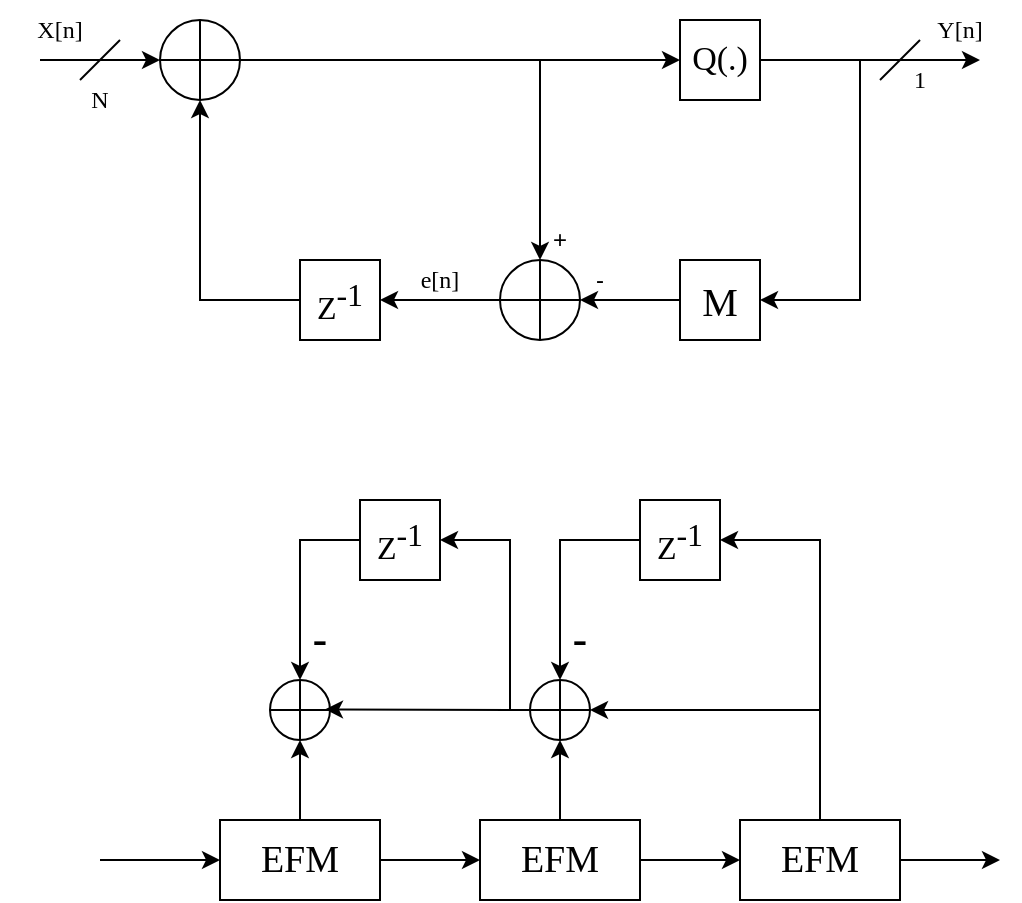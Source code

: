 <mxfile version="24.8.3">
  <diagram name="Page-1" id="TCvKn2FlbOjcWEEe7T0I">
    <mxGraphModel dx="453" dy="246" grid="1" gridSize="10" guides="1" tooltips="1" connect="1" arrows="1" fold="1" page="1" pageScale="1" pageWidth="850" pageHeight="1100" math="0" shadow="0">
      <root>
        <mxCell id="0" />
        <mxCell id="1" parent="0" />
        <mxCell id="_PkQy3ITGYc31uTXGcxD-1" value="Z&lt;sup style=&quot;font-size: 16px;&quot;&gt;-1&lt;/sup&gt;" style="whiteSpace=wrap;html=1;aspect=fixed;fontFamily=palatino;fontSize=16;" parent="1" vertex="1">
          <mxGeometry x="320" y="440" width="40" height="40" as="geometry" />
        </mxCell>
        <mxCell id="_PkQy3ITGYc31uTXGcxD-2" value="&lt;font style=&quot;font-size: 20px;&quot; face=&quot;palatino&quot;&gt;M&lt;/font&gt;" style="whiteSpace=wrap;html=1;aspect=fixed;" parent="1" vertex="1">
          <mxGeometry x="510" y="440" width="40" height="40" as="geometry" />
        </mxCell>
        <mxCell id="_PkQy3ITGYc31uTXGcxD-5" style="edgeStyle=orthogonalEdgeStyle;rounded=0;orthogonalLoop=1;jettySize=auto;html=1;entryX=0;entryY=0.5;entryDx=0;entryDy=0;" parent="1" source="_PkQy3ITGYc31uTXGcxD-3" target="_PkQy3ITGYc31uTXGcxD-4" edge="1">
          <mxGeometry relative="1" as="geometry" />
        </mxCell>
        <mxCell id="_PkQy3ITGYc31uTXGcxD-3" value="" style="verticalLabelPosition=bottom;verticalAlign=top;html=1;shape=mxgraph.flowchart.summing_function;" parent="1" vertex="1">
          <mxGeometry x="250" y="320" width="40" height="40" as="geometry" />
        </mxCell>
        <mxCell id="_PkQy3ITGYc31uTXGcxD-4" value="&lt;font face=&quot;palatino&quot; style=&quot;font-size: 17px;&quot;&gt;Q(.)&lt;/font&gt;" style="whiteSpace=wrap;html=1;aspect=fixed;fontSize=17;" parent="1" vertex="1">
          <mxGeometry x="510" y="320" width="40" height="40" as="geometry" />
        </mxCell>
        <mxCell id="_PkQy3ITGYc31uTXGcxD-9" style="edgeStyle=orthogonalEdgeStyle;rounded=0;orthogonalLoop=1;jettySize=auto;html=1;entryX=1;entryY=0.5;entryDx=0;entryDy=0;" parent="1" source="_PkQy3ITGYc31uTXGcxD-7" target="_PkQy3ITGYc31uTXGcxD-1" edge="1">
          <mxGeometry relative="1" as="geometry" />
        </mxCell>
        <mxCell id="_PkQy3ITGYc31uTXGcxD-7" value="" style="verticalLabelPosition=bottom;verticalAlign=top;html=1;shape=mxgraph.flowchart.summing_function;" parent="1" vertex="1">
          <mxGeometry x="420" y="440" width="40" height="40" as="geometry" />
        </mxCell>
        <mxCell id="_PkQy3ITGYc31uTXGcxD-8" style="edgeStyle=orthogonalEdgeStyle;rounded=0;orthogonalLoop=1;jettySize=auto;html=1;entryX=1;entryY=0.5;entryDx=0;entryDy=0;entryPerimeter=0;" parent="1" source="_PkQy3ITGYc31uTXGcxD-2" target="_PkQy3ITGYc31uTXGcxD-7" edge="1">
          <mxGeometry relative="1" as="geometry" />
        </mxCell>
        <mxCell id="_PkQy3ITGYc31uTXGcxD-10" style="edgeStyle=orthogonalEdgeStyle;rounded=0;orthogonalLoop=1;jettySize=auto;html=1;entryX=0.5;entryY=1;entryDx=0;entryDy=0;entryPerimeter=0;" parent="1" source="_PkQy3ITGYc31uTXGcxD-1" target="_PkQy3ITGYc31uTXGcxD-3" edge="1">
          <mxGeometry relative="1" as="geometry">
            <Array as="points">
              <mxPoint x="270" y="460" />
              <mxPoint x="270" y="360" />
            </Array>
          </mxGeometry>
        </mxCell>
        <mxCell id="_PkQy3ITGYc31uTXGcxD-11" value="" style="endArrow=classic;html=1;rounded=0;entryX=0.5;entryY=0;entryDx=0;entryDy=0;entryPerimeter=0;" parent="1" target="_PkQy3ITGYc31uTXGcxD-7" edge="1">
          <mxGeometry width="50" height="50" relative="1" as="geometry">
            <mxPoint x="440" y="340" as="sourcePoint" />
            <mxPoint x="450" y="360" as="targetPoint" />
          </mxGeometry>
        </mxCell>
        <mxCell id="_PkQy3ITGYc31uTXGcxD-12" value="" style="endArrow=classic;html=1;rounded=0;exitX=1;exitY=0.5;exitDx=0;exitDy=0;" parent="1" source="_PkQy3ITGYc31uTXGcxD-4" edge="1">
          <mxGeometry width="50" height="50" relative="1" as="geometry">
            <mxPoint x="400" y="410" as="sourcePoint" />
            <mxPoint x="660" y="340" as="targetPoint" />
          </mxGeometry>
        </mxCell>
        <mxCell id="_PkQy3ITGYc31uTXGcxD-14" value="" style="endArrow=classic;html=1;rounded=0;entryX=1;entryY=0.5;entryDx=0;entryDy=0;" parent="1" target="_PkQy3ITGYc31uTXGcxD-2" edge="1">
          <mxGeometry width="50" height="50" relative="1" as="geometry">
            <mxPoint x="600" y="340" as="sourcePoint" />
            <mxPoint x="640" y="460" as="targetPoint" />
            <Array as="points">
              <mxPoint x="600" y="410" />
              <mxPoint x="600" y="460" />
            </Array>
          </mxGeometry>
        </mxCell>
        <mxCell id="_PkQy3ITGYc31uTXGcxD-15" value="" style="endArrow=classic;html=1;rounded=0;entryX=0;entryY=0.5;entryDx=0;entryDy=0;entryPerimeter=0;" parent="1" target="_PkQy3ITGYc31uTXGcxD-3" edge="1">
          <mxGeometry width="50" height="50" relative="1" as="geometry">
            <mxPoint x="190" y="340" as="sourcePoint" />
            <mxPoint x="160" y="320" as="targetPoint" />
          </mxGeometry>
        </mxCell>
        <mxCell id="_PkQy3ITGYc31uTXGcxD-16" value="&lt;font face=&quot;palatino&quot;&gt;X[n]&lt;/font&gt;" style="text;strokeColor=none;align=center;fillColor=none;html=1;verticalAlign=middle;whiteSpace=wrap;rounded=0;" parent="1" vertex="1">
          <mxGeometry x="170" y="310" width="60" height="30" as="geometry" />
        </mxCell>
        <mxCell id="_PkQy3ITGYc31uTXGcxD-17" value="&lt;font face=&quot;palatino&quot;&gt;Y[n]&lt;/font&gt;" style="text;strokeColor=none;align=center;fillColor=none;html=1;verticalAlign=middle;whiteSpace=wrap;rounded=0;" parent="1" vertex="1">
          <mxGeometry x="620" y="310" width="60" height="30" as="geometry" />
        </mxCell>
        <mxCell id="_PkQy3ITGYc31uTXGcxD-18" value="" style="endArrow=none;html=1;rounded=0;" parent="1" edge="1">
          <mxGeometry width="50" height="50" relative="1" as="geometry">
            <mxPoint x="610" y="350" as="sourcePoint" />
            <mxPoint x="630" y="330" as="targetPoint" />
          </mxGeometry>
        </mxCell>
        <mxCell id="_PkQy3ITGYc31uTXGcxD-20" value="&lt;font face=&quot;palatino&quot;&gt;1&lt;/font&gt;" style="text;strokeColor=none;align=center;fillColor=none;html=1;verticalAlign=middle;whiteSpace=wrap;rounded=0;" parent="1" vertex="1">
          <mxGeometry x="620" y="340" width="20" height="20" as="geometry" />
        </mxCell>
        <mxCell id="_PkQy3ITGYc31uTXGcxD-21" value="+" style="text;strokeColor=none;align=center;fillColor=none;html=1;verticalAlign=middle;whiteSpace=wrap;rounded=0;" parent="1" vertex="1">
          <mxGeometry x="440" y="420" width="20" height="20" as="geometry" />
        </mxCell>
        <mxCell id="_PkQy3ITGYc31uTXGcxD-22" value="-" style="text;strokeColor=none;align=center;fillColor=none;html=1;verticalAlign=middle;whiteSpace=wrap;rounded=0;" parent="1" vertex="1">
          <mxGeometry x="460" y="440" width="20" height="20" as="geometry" />
        </mxCell>
        <mxCell id="_PkQy3ITGYc31uTXGcxD-23" value="&lt;font face=&quot;palatino&quot;&gt;e[n&lt;/font&gt;&lt;span style=&quot;font-family: palatino; background-color: initial;&quot;&gt;]&lt;/span&gt;" style="text;strokeColor=none;align=center;fillColor=none;html=1;verticalAlign=middle;whiteSpace=wrap;rounded=0;" parent="1" vertex="1">
          <mxGeometry x="360" y="435" width="60" height="30" as="geometry" />
        </mxCell>
        <mxCell id="-JdMd0uZz80AwEYhtbHH-1" value="&lt;font style=&quot;font-size: 19px;&quot;&gt;EFM&lt;/font&gt;" style="rounded=0;whiteSpace=wrap;html=1;fontFamily=palatino;" vertex="1" parent="1">
          <mxGeometry x="280" y="720" width="80" height="40" as="geometry" />
        </mxCell>
        <mxCell id="-JdMd0uZz80AwEYhtbHH-2" value="" style="endArrow=classic;html=1;rounded=0;entryX=0;entryY=0.5;entryDx=0;entryDy=0;" edge="1" parent="1" target="-JdMd0uZz80AwEYhtbHH-1">
          <mxGeometry width="50" height="50" relative="1" as="geometry">
            <mxPoint x="220" y="740" as="sourcePoint" />
            <mxPoint x="410" y="680" as="targetPoint" />
            <Array as="points">
              <mxPoint x="220" y="740" />
            </Array>
          </mxGeometry>
        </mxCell>
        <mxCell id="-JdMd0uZz80AwEYhtbHH-3" value="" style="endArrow=classic;html=1;rounded=0;exitX=1;exitY=0.5;exitDx=0;exitDy=0;" edge="1" parent="1" source="-JdMd0uZz80AwEYhtbHH-1">
          <mxGeometry width="50" height="50" relative="1" as="geometry">
            <mxPoint x="360" y="730" as="sourcePoint" />
            <mxPoint x="410" y="740" as="targetPoint" />
          </mxGeometry>
        </mxCell>
        <mxCell id="-JdMd0uZz80AwEYhtbHH-4" value="" style="endArrow=classic;html=1;rounded=0;exitX=0.5;exitY=0;exitDx=0;exitDy=0;" edge="1" parent="1" source="-JdMd0uZz80AwEYhtbHH-1">
          <mxGeometry width="50" height="50" relative="1" as="geometry">
            <mxPoint x="360" y="730" as="sourcePoint" />
            <mxPoint x="320" y="680" as="targetPoint" />
          </mxGeometry>
        </mxCell>
        <mxCell id="-JdMd0uZz80AwEYhtbHH-5" value="&lt;font style=&quot;font-size: 19px;&quot;&gt;EFM&lt;/font&gt;" style="rounded=0;whiteSpace=wrap;html=1;fontFamily=palatino;" vertex="1" parent="1">
          <mxGeometry x="410" y="720" width="80" height="40" as="geometry" />
        </mxCell>
        <mxCell id="-JdMd0uZz80AwEYhtbHH-7" value="" style="endArrow=classic;html=1;rounded=0;exitX=1;exitY=0.5;exitDx=0;exitDy=0;" edge="1" parent="1" source="-JdMd0uZz80AwEYhtbHH-5">
          <mxGeometry width="50" height="50" relative="1" as="geometry">
            <mxPoint x="490" y="730" as="sourcePoint" />
            <mxPoint x="540" y="740" as="targetPoint" />
          </mxGeometry>
        </mxCell>
        <mxCell id="-JdMd0uZz80AwEYhtbHH-8" value="" style="endArrow=classic;html=1;rounded=0;exitX=0.5;exitY=0;exitDx=0;exitDy=0;" edge="1" parent="1" source="-JdMd0uZz80AwEYhtbHH-5">
          <mxGeometry width="50" height="50" relative="1" as="geometry">
            <mxPoint x="490" y="730" as="sourcePoint" />
            <mxPoint x="450" y="680" as="targetPoint" />
          </mxGeometry>
        </mxCell>
        <mxCell id="-JdMd0uZz80AwEYhtbHH-9" value="&lt;font style=&quot;font-size: 19px;&quot;&gt;EFM&lt;/font&gt;" style="rounded=0;whiteSpace=wrap;html=1;fontFamily=palatino;" vertex="1" parent="1">
          <mxGeometry x="540" y="720" width="80" height="40" as="geometry" />
        </mxCell>
        <mxCell id="-JdMd0uZz80AwEYhtbHH-10" value="" style="endArrow=classic;html=1;rounded=0;exitX=1;exitY=0.5;exitDx=0;exitDy=0;" edge="1" parent="1" source="-JdMd0uZz80AwEYhtbHH-9">
          <mxGeometry width="50" height="50" relative="1" as="geometry">
            <mxPoint x="620" y="730" as="sourcePoint" />
            <mxPoint x="670" y="740" as="targetPoint" />
          </mxGeometry>
        </mxCell>
        <mxCell id="-JdMd0uZz80AwEYhtbHH-11" value="" style="endArrow=classic;html=1;rounded=0;exitX=0.5;exitY=0;exitDx=0;exitDy=0;entryX=1;entryY=0.5;entryDx=0;entryDy=0;" edge="1" parent="1" source="-JdMd0uZz80AwEYhtbHH-9" target="-JdMd0uZz80AwEYhtbHH-14">
          <mxGeometry width="50" height="50" relative="1" as="geometry">
            <mxPoint x="620" y="730" as="sourcePoint" />
            <mxPoint x="580" y="560" as="targetPoint" />
            <Array as="points">
              <mxPoint x="580" y="580" />
            </Array>
          </mxGeometry>
        </mxCell>
        <mxCell id="-JdMd0uZz80AwEYhtbHH-12" value="" style="verticalLabelPosition=bottom;verticalAlign=top;html=1;shape=mxgraph.flowchart.summing_function;" vertex="1" parent="1">
          <mxGeometry x="305" y="650" width="30" height="30" as="geometry" />
        </mxCell>
        <mxCell id="-JdMd0uZz80AwEYhtbHH-13" value="" style="verticalLabelPosition=bottom;verticalAlign=top;html=1;shape=mxgraph.flowchart.summing_function;" vertex="1" parent="1">
          <mxGeometry x="435" y="650" width="30" height="30" as="geometry" />
        </mxCell>
        <mxCell id="-JdMd0uZz80AwEYhtbHH-14" value="Z&lt;sup style=&quot;font-size: 16px;&quot;&gt;-1&lt;/sup&gt;" style="whiteSpace=wrap;html=1;aspect=fixed;fontFamily=palatino;fontSize=16;" vertex="1" parent="1">
          <mxGeometry x="490" y="560" width="40" height="40" as="geometry" />
        </mxCell>
        <mxCell id="-JdMd0uZz80AwEYhtbHH-15" value="Z&lt;sup style=&quot;font-size: 16px;&quot;&gt;-1&lt;/sup&gt;" style="whiteSpace=wrap;html=1;aspect=fixed;fontFamily=palatino;fontSize=16;" vertex="1" parent="1">
          <mxGeometry x="350" y="560" width="40" height="40" as="geometry" />
        </mxCell>
        <mxCell id="-JdMd0uZz80AwEYhtbHH-16" value="" style="endArrow=classic;html=1;rounded=0;entryX=0.5;entryY=0;entryDx=0;entryDy=0;entryPerimeter=0;exitX=0;exitY=0.5;exitDx=0;exitDy=0;" edge="1" parent="1" source="-JdMd0uZz80AwEYhtbHH-14" target="-JdMd0uZz80AwEYhtbHH-13">
          <mxGeometry width="50" height="50" relative="1" as="geometry">
            <mxPoint x="390" y="720" as="sourcePoint" />
            <mxPoint x="440" y="670" as="targetPoint" />
            <Array as="points">
              <mxPoint x="450" y="580" />
            </Array>
          </mxGeometry>
        </mxCell>
        <mxCell id="-JdMd0uZz80AwEYhtbHH-17" value="" style="endArrow=classic;html=1;rounded=0;entryX=1;entryY=0.5;entryDx=0;entryDy=0;entryPerimeter=0;" edge="1" parent="1" target="-JdMd0uZz80AwEYhtbHH-13">
          <mxGeometry width="50" height="50" relative="1" as="geometry">
            <mxPoint x="580" y="665" as="sourcePoint" />
            <mxPoint x="440" y="670" as="targetPoint" />
          </mxGeometry>
        </mxCell>
        <mxCell id="-JdMd0uZz80AwEYhtbHH-18" value="" style="endArrow=classic;html=1;rounded=0;entryX=1;entryY=0.5;entryDx=0;entryDy=0;entryPerimeter=0;exitX=0;exitY=0.5;exitDx=0;exitDy=0;exitPerimeter=0;" edge="1" parent="1" source="-JdMd0uZz80AwEYhtbHH-13">
          <mxGeometry width="50" height="50" relative="1" as="geometry">
            <mxPoint x="447.5" y="664.68" as="sourcePoint" />
            <mxPoint x="332.5" y="664.68" as="targetPoint" />
          </mxGeometry>
        </mxCell>
        <mxCell id="-JdMd0uZz80AwEYhtbHH-19" value="" style="endArrow=classic;html=1;rounded=0;entryX=0.5;entryY=0;entryDx=0;entryDy=0;entryPerimeter=0;" edge="1" parent="1">
          <mxGeometry width="50" height="50" relative="1" as="geometry">
            <mxPoint x="350" y="580" as="sourcePoint" />
            <mxPoint x="320" y="650" as="targetPoint" />
            <Array as="points">
              <mxPoint x="320" y="580" />
            </Array>
          </mxGeometry>
        </mxCell>
        <mxCell id="-JdMd0uZz80AwEYhtbHH-20" value="" style="endArrow=classic;html=1;rounded=0;entryX=1;entryY=0.5;entryDx=0;entryDy=0;exitX=0;exitY=0.5;exitDx=0;exitDy=0;exitPerimeter=0;" edge="1" parent="1">
          <mxGeometry width="50" height="50" relative="1" as="geometry">
            <mxPoint x="425" y="665" as="sourcePoint" />
            <mxPoint x="390" y="580" as="targetPoint" />
            <Array as="points">
              <mxPoint x="425" y="580" />
            </Array>
          </mxGeometry>
        </mxCell>
        <mxCell id="-JdMd0uZz80AwEYhtbHH-22" value="-" style="text;strokeColor=none;align=center;fillColor=none;html=1;verticalAlign=middle;whiteSpace=wrap;rounded=0;fontSize=23;" vertex="1" parent="1">
          <mxGeometry x="450" y="620" width="20" height="20" as="geometry" />
        </mxCell>
        <mxCell id="-JdMd0uZz80AwEYhtbHH-23" value="-" style="text;strokeColor=none;align=center;fillColor=none;html=1;verticalAlign=middle;whiteSpace=wrap;rounded=0;fontSize=23;" vertex="1" parent="1">
          <mxGeometry x="320" y="620" width="20" height="20" as="geometry" />
        </mxCell>
        <mxCell id="-JdMd0uZz80AwEYhtbHH-24" value="" style="endArrow=none;html=1;rounded=0;" edge="1" parent="1">
          <mxGeometry width="50" height="50" relative="1" as="geometry">
            <mxPoint x="210" y="350" as="sourcePoint" />
            <mxPoint x="230" y="330" as="targetPoint" />
          </mxGeometry>
        </mxCell>
        <mxCell id="-JdMd0uZz80AwEYhtbHH-25" value="N" style="text;strokeColor=none;align=center;fillColor=none;html=1;verticalAlign=middle;whiteSpace=wrap;rounded=0;fontFamily=palatino;" vertex="1" parent="1">
          <mxGeometry x="210" y="350" width="20" height="20" as="geometry" />
        </mxCell>
      </root>
    </mxGraphModel>
  </diagram>
</mxfile>
